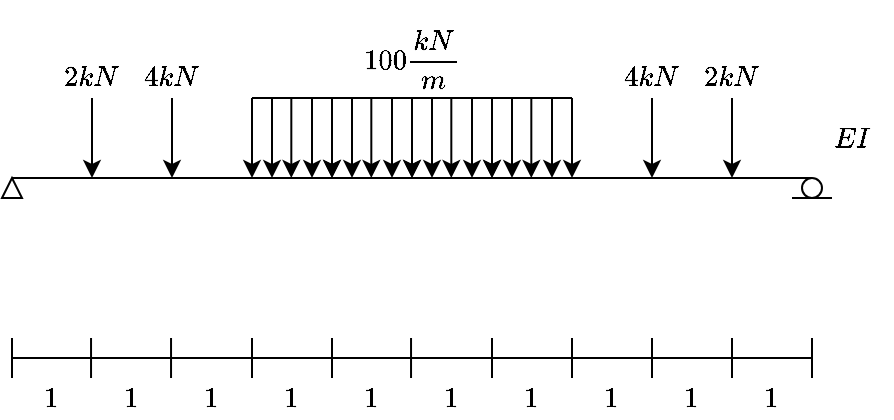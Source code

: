 <mxfile version="15.3.8" type="device"><diagram id="jEDSLcffXu1MZzK6JlqV" name="Page-1"><mxGraphModel dx="775" dy="445" grid="1" gridSize="10" guides="1" tooltips="1" connect="1" arrows="1" fold="1" page="1" pageScale="1" pageWidth="850" pageHeight="1100" math="1" shadow="0"><root><mxCell id="0"/><mxCell id="1" parent="0"/><mxCell id="LcRenuKW4aP5Zyg2SZDd-1" value="" style="endArrow=none;html=1;" parent="1" edge="1"><mxGeometry width="50" height="50" relative="1" as="geometry"><mxPoint x="200" y="360" as="sourcePoint"/><mxPoint x="600" y="360" as="targetPoint"/></mxGeometry></mxCell><mxCell id="LcRenuKW4aP5Zyg2SZDd-8" value="" style="group" parent="1" vertex="1" connectable="0"><mxGeometry x="440" y="320" width="40" height="40" as="geometry"/></mxCell><mxCell id="LcRenuKW4aP5Zyg2SZDd-9" value="" style="endArrow=none;html=1;" parent="LcRenuKW4aP5Zyg2SZDd-8" edge="1"><mxGeometry width="50" height="50" relative="1" as="geometry"><mxPoint x="40" as="sourcePoint"/><mxPoint as="targetPoint"/></mxGeometry></mxCell><mxCell id="LcRenuKW4aP5Zyg2SZDd-10" value="" style="endArrow=classic;html=1;" parent="LcRenuKW4aP5Zyg2SZDd-8" edge="1"><mxGeometry width="50" height="50" as="geometry"><mxPoint as="sourcePoint"/><mxPoint y="40" as="targetPoint"/></mxGeometry></mxCell><mxCell id="LcRenuKW4aP5Zyg2SZDd-11" value="" style="endArrow=classic;html=1;" parent="LcRenuKW4aP5Zyg2SZDd-8" edge="1"><mxGeometry width="50" height="50" as="geometry"><mxPoint x="10" as="sourcePoint"/><mxPoint x="10" y="40" as="targetPoint"/></mxGeometry></mxCell><mxCell id="LcRenuKW4aP5Zyg2SZDd-12" value="" style="endArrow=classic;html=1;" parent="LcRenuKW4aP5Zyg2SZDd-8" edge="1"><mxGeometry width="50" height="50" as="geometry"><mxPoint x="19.66" as="sourcePoint"/><mxPoint x="19.66" y="40" as="targetPoint"/></mxGeometry></mxCell><mxCell id="LcRenuKW4aP5Zyg2SZDd-13" value="" style="endArrow=classic;html=1;" parent="LcRenuKW4aP5Zyg2SZDd-8" edge="1"><mxGeometry width="50" height="50" as="geometry"><mxPoint x="30" as="sourcePoint"/><mxPoint x="30" y="40" as="targetPoint"/></mxGeometry></mxCell><mxCell id="LcRenuKW4aP5Zyg2SZDd-14" value="" style="endArrow=classic;html=1;" parent="LcRenuKW4aP5Zyg2SZDd-8" edge="1"><mxGeometry width="50" height="50" as="geometry"><mxPoint x="40" as="sourcePoint"/><mxPoint x="40" y="40" as="targetPoint"/></mxGeometry></mxCell><mxCell id="LcRenuKW4aP5Zyg2SZDd-15" value="$$100 \frac{ kN}{m}$$" style="text;html=1;strokeColor=none;fillColor=none;align=center;verticalAlign=middle;whiteSpace=wrap;rounded=0;" parent="1" vertex="1"><mxGeometry x="380" y="290" width="40" height="20" as="geometry"/></mxCell><mxCell id="LcRenuKW4aP5Zyg2SZDd-16" value="$$EI$$" style="text;html=1;strokeColor=none;fillColor=none;align=center;verticalAlign=middle;whiteSpace=wrap;rounded=0;" parent="1" vertex="1"><mxGeometry x="600" y="330" width="40" height="20" as="geometry"/></mxCell><mxCell id="LcRenuKW4aP5Zyg2SZDd-17" value="" style="group" parent="1" vertex="1" connectable="0"><mxGeometry x="200" y="440" width="400" height="40" as="geometry"/></mxCell><mxCell id="LcRenuKW4aP5Zyg2SZDd-18" value="" style="endArrow=none;html=1;" parent="LcRenuKW4aP5Zyg2SZDd-17" edge="1"><mxGeometry width="50" height="50" relative="1" as="geometry"><mxPoint y="10" as="sourcePoint"/><mxPoint x="400" y="10" as="targetPoint"/></mxGeometry></mxCell><mxCell id="LcRenuKW4aP5Zyg2SZDd-19" value="" style="endArrow=none;html=1;" parent="LcRenuKW4aP5Zyg2SZDd-17" edge="1"><mxGeometry width="50" height="50" relative="1" as="geometry"><mxPoint y="20" as="sourcePoint"/><mxPoint as="targetPoint"/></mxGeometry></mxCell><mxCell id="LcRenuKW4aP5Zyg2SZDd-20" value="" style="endArrow=none;html=1;" parent="LcRenuKW4aP5Zyg2SZDd-17" edge="1"><mxGeometry width="50" height="50" relative="1" as="geometry"><mxPoint x="39.52" y="20" as="sourcePoint"/><mxPoint x="39.52" as="targetPoint"/></mxGeometry></mxCell><mxCell id="LcRenuKW4aP5Zyg2SZDd-21" value="" style="endArrow=none;html=1;" parent="LcRenuKW4aP5Zyg2SZDd-17" edge="1"><mxGeometry width="50" height="50" relative="1" as="geometry"><mxPoint x="79.52" y="20" as="sourcePoint"/><mxPoint x="79.52" as="targetPoint"/></mxGeometry></mxCell><mxCell id="LcRenuKW4aP5Zyg2SZDd-22" value="" style="endArrow=none;html=1;" parent="LcRenuKW4aP5Zyg2SZDd-17" edge="1"><mxGeometry width="50" height="50" relative="1" as="geometry"><mxPoint x="120" y="20" as="sourcePoint"/><mxPoint x="120" as="targetPoint"/></mxGeometry></mxCell><mxCell id="LcRenuKW4aP5Zyg2SZDd-23" value="" style="endArrow=none;html=1;" parent="LcRenuKW4aP5Zyg2SZDd-17" edge="1"><mxGeometry width="50" height="50" relative="1" as="geometry"><mxPoint x="160" y="20" as="sourcePoint"/><mxPoint x="160" as="targetPoint"/></mxGeometry></mxCell><mxCell id="LcRenuKW4aP5Zyg2SZDd-24" value="" style="endArrow=none;html=1;" parent="LcRenuKW4aP5Zyg2SZDd-17" edge="1"><mxGeometry width="50" height="50" relative="1" as="geometry"><mxPoint x="199.52" y="20" as="sourcePoint"/><mxPoint x="199.52" as="targetPoint"/></mxGeometry></mxCell><mxCell id="LcRenuKW4aP5Zyg2SZDd-25" value="" style="endArrow=none;html=1;" parent="LcRenuKW4aP5Zyg2SZDd-17" edge="1"><mxGeometry width="50" height="50" relative="1" as="geometry"><mxPoint x="240" y="20" as="sourcePoint"/><mxPoint x="240" as="targetPoint"/></mxGeometry></mxCell><mxCell id="LcRenuKW4aP5Zyg2SZDd-26" value="" style="endArrow=none;html=1;" parent="LcRenuKW4aP5Zyg2SZDd-17" edge="1"><mxGeometry width="50" height="50" relative="1" as="geometry"><mxPoint x="280" y="20" as="sourcePoint"/><mxPoint x="280" as="targetPoint"/></mxGeometry></mxCell><mxCell id="LcRenuKW4aP5Zyg2SZDd-27" value="" style="endArrow=none;html=1;" parent="LcRenuKW4aP5Zyg2SZDd-17" edge="1"><mxGeometry width="50" height="50" relative="1" as="geometry"><mxPoint x="320" y="20" as="sourcePoint"/><mxPoint x="320" as="targetPoint"/></mxGeometry></mxCell><mxCell id="LcRenuKW4aP5Zyg2SZDd-28" value="" style="endArrow=none;html=1;" parent="LcRenuKW4aP5Zyg2SZDd-17" edge="1"><mxGeometry width="50" height="50" relative="1" as="geometry"><mxPoint x="360" y="20" as="sourcePoint"/><mxPoint x="360" as="targetPoint"/></mxGeometry></mxCell><mxCell id="LcRenuKW4aP5Zyg2SZDd-29" value="" style="endArrow=none;html=1;" parent="LcRenuKW4aP5Zyg2SZDd-17" edge="1"><mxGeometry width="50" height="50" relative="1" as="geometry"><mxPoint x="400" y="20" as="sourcePoint"/><mxPoint x="400" as="targetPoint"/></mxGeometry></mxCell><mxCell id="LcRenuKW4aP5Zyg2SZDd-30" value="$$1$$" style="text;html=1;strokeColor=none;fillColor=none;align=center;verticalAlign=middle;whiteSpace=wrap;rounded=0;" parent="LcRenuKW4aP5Zyg2SZDd-17" vertex="1"><mxGeometry y="20" width="40" height="20" as="geometry"/></mxCell><mxCell id="LcRenuKW4aP5Zyg2SZDd-31" value="$$1$$" style="text;html=1;strokeColor=none;fillColor=none;align=center;verticalAlign=middle;whiteSpace=wrap;rounded=0;" parent="LcRenuKW4aP5Zyg2SZDd-17" vertex="1"><mxGeometry x="40" y="20" width="40" height="20" as="geometry"/></mxCell><mxCell id="LcRenuKW4aP5Zyg2SZDd-32" value="$$1$$" style="text;html=1;strokeColor=none;fillColor=none;align=center;verticalAlign=middle;whiteSpace=wrap;rounded=0;" parent="LcRenuKW4aP5Zyg2SZDd-17" vertex="1"><mxGeometry x="80" y="20" width="40" height="20" as="geometry"/></mxCell><mxCell id="LcRenuKW4aP5Zyg2SZDd-33" value="$$1$$" style="text;html=1;strokeColor=none;fillColor=none;align=center;verticalAlign=middle;whiteSpace=wrap;rounded=0;" parent="LcRenuKW4aP5Zyg2SZDd-17" vertex="1"><mxGeometry x="120" y="20" width="40" height="20" as="geometry"/></mxCell><mxCell id="LcRenuKW4aP5Zyg2SZDd-34" value="$$1$$" style="text;html=1;strokeColor=none;fillColor=none;align=center;verticalAlign=middle;whiteSpace=wrap;rounded=0;" parent="LcRenuKW4aP5Zyg2SZDd-17" vertex="1"><mxGeometry x="160" y="20" width="40" height="20" as="geometry"/></mxCell><mxCell id="LcRenuKW4aP5Zyg2SZDd-35" value="$$1$$" style="text;html=1;strokeColor=none;fillColor=none;align=center;verticalAlign=middle;whiteSpace=wrap;rounded=0;" parent="LcRenuKW4aP5Zyg2SZDd-17" vertex="1"><mxGeometry x="200" y="20" width="40" height="20" as="geometry"/></mxCell><mxCell id="LcRenuKW4aP5Zyg2SZDd-36" value="$$1$$" style="text;html=1;strokeColor=none;fillColor=none;align=center;verticalAlign=middle;whiteSpace=wrap;rounded=0;" parent="LcRenuKW4aP5Zyg2SZDd-17" vertex="1"><mxGeometry x="240" y="20" width="40" height="20" as="geometry"/></mxCell><mxCell id="LcRenuKW4aP5Zyg2SZDd-37" value="$$1$$" style="text;html=1;strokeColor=none;fillColor=none;align=center;verticalAlign=middle;whiteSpace=wrap;rounded=0;" parent="LcRenuKW4aP5Zyg2SZDd-17" vertex="1"><mxGeometry x="280" y="20" width="40" height="20" as="geometry"/></mxCell><mxCell id="LcRenuKW4aP5Zyg2SZDd-38" value="$$1$$" style="text;html=1;strokeColor=none;fillColor=none;align=center;verticalAlign=middle;whiteSpace=wrap;rounded=0;" parent="LcRenuKW4aP5Zyg2SZDd-17" vertex="1"><mxGeometry x="320" y="20" width="40" height="20" as="geometry"/></mxCell><mxCell id="LcRenuKW4aP5Zyg2SZDd-39" value="$$1$$" style="text;html=1;strokeColor=none;fillColor=none;align=center;verticalAlign=middle;whiteSpace=wrap;rounded=0;" parent="LcRenuKW4aP5Zyg2SZDd-17" vertex="1"><mxGeometry x="360" y="20" width="40" height="20" as="geometry"/></mxCell><mxCell id="LcRenuKW4aP5Zyg2SZDd-40" value="" style="endArrow=classic;html=1;" parent="1" edge="1"><mxGeometry width="50" height="50" relative="1" as="geometry"><mxPoint x="240" y="320" as="sourcePoint"/><mxPoint x="240" y="360" as="targetPoint"/></mxGeometry></mxCell><mxCell id="LcRenuKW4aP5Zyg2SZDd-42" value="" style="endArrow=classic;html=1;" parent="1" edge="1"><mxGeometry width="50" height="50" relative="1" as="geometry"><mxPoint x="280" y="320" as="sourcePoint"/><mxPoint x="280" y="360" as="targetPoint"/></mxGeometry></mxCell><mxCell id="LcRenuKW4aP5Zyg2SZDd-45" value="" style="group" parent="1" vertex="1" connectable="0"><mxGeometry x="320" y="320" width="40" height="40" as="geometry"/></mxCell><mxCell id="LcRenuKW4aP5Zyg2SZDd-46" value="" style="endArrow=none;html=1;" parent="LcRenuKW4aP5Zyg2SZDd-45" edge="1"><mxGeometry width="50" height="50" relative="1" as="geometry"><mxPoint x="40" as="sourcePoint"/><mxPoint as="targetPoint"/></mxGeometry></mxCell><mxCell id="LcRenuKW4aP5Zyg2SZDd-47" value="" style="endArrow=classic;html=1;" parent="LcRenuKW4aP5Zyg2SZDd-45" edge="1"><mxGeometry width="50" height="50" as="geometry"><mxPoint as="sourcePoint"/><mxPoint y="40" as="targetPoint"/></mxGeometry></mxCell><mxCell id="LcRenuKW4aP5Zyg2SZDd-48" value="" style="endArrow=classic;html=1;" parent="LcRenuKW4aP5Zyg2SZDd-45" edge="1"><mxGeometry width="50" height="50" as="geometry"><mxPoint x="10" as="sourcePoint"/><mxPoint x="10" y="40" as="targetPoint"/></mxGeometry></mxCell><mxCell id="LcRenuKW4aP5Zyg2SZDd-49" value="" style="endArrow=classic;html=1;" parent="LcRenuKW4aP5Zyg2SZDd-45" edge="1"><mxGeometry width="50" height="50" as="geometry"><mxPoint x="19.66" as="sourcePoint"/><mxPoint x="19.66" y="40" as="targetPoint"/></mxGeometry></mxCell><mxCell id="LcRenuKW4aP5Zyg2SZDd-50" value="" style="endArrow=classic;html=1;" parent="LcRenuKW4aP5Zyg2SZDd-45" edge="1"><mxGeometry width="50" height="50" as="geometry"><mxPoint x="30" as="sourcePoint"/><mxPoint x="30" y="40" as="targetPoint"/></mxGeometry></mxCell><mxCell id="LcRenuKW4aP5Zyg2SZDd-51" value="" style="endArrow=classic;html=1;" parent="LcRenuKW4aP5Zyg2SZDd-45" edge="1"><mxGeometry width="50" height="50" as="geometry"><mxPoint x="40" as="sourcePoint"/><mxPoint x="40" y="40" as="targetPoint"/></mxGeometry></mxCell><mxCell id="LcRenuKW4aP5Zyg2SZDd-58" value="&lt;div&gt;$$4 kN$$&lt;/div&gt;" style="text;html=1;strokeColor=none;fillColor=none;align=center;verticalAlign=middle;whiteSpace=wrap;rounded=0;" parent="1" vertex="1"><mxGeometry x="260" y="300" width="40" height="20" as="geometry"/></mxCell><mxCell id="LcRenuKW4aP5Zyg2SZDd-63" value="&lt;div&gt;$$2 kN$$&lt;/div&gt;" style="text;html=1;strokeColor=none;fillColor=none;align=center;verticalAlign=middle;whiteSpace=wrap;rounded=0;" parent="1" vertex="1"><mxGeometry x="220" y="300" width="40" height="20" as="geometry"/></mxCell><mxCell id="LcRenuKW4aP5Zyg2SZDd-64" value="" style="group" parent="1" vertex="1" connectable="0"><mxGeometry x="360" y="320" width="40" height="40" as="geometry"/></mxCell><mxCell id="LcRenuKW4aP5Zyg2SZDd-65" value="" style="endArrow=none;html=1;" parent="LcRenuKW4aP5Zyg2SZDd-64" edge="1"><mxGeometry width="50" height="50" relative="1" as="geometry"><mxPoint x="40" as="sourcePoint"/><mxPoint as="targetPoint"/></mxGeometry></mxCell><mxCell id="LcRenuKW4aP5Zyg2SZDd-66" value="" style="endArrow=classic;html=1;" parent="LcRenuKW4aP5Zyg2SZDd-64" edge="1"><mxGeometry width="50" height="50" as="geometry"><mxPoint as="sourcePoint"/><mxPoint y="40" as="targetPoint"/></mxGeometry></mxCell><mxCell id="LcRenuKW4aP5Zyg2SZDd-67" value="" style="endArrow=classic;html=1;" parent="LcRenuKW4aP5Zyg2SZDd-64" edge="1"><mxGeometry width="50" height="50" as="geometry"><mxPoint x="10" as="sourcePoint"/><mxPoint x="10" y="40" as="targetPoint"/></mxGeometry></mxCell><mxCell id="LcRenuKW4aP5Zyg2SZDd-68" value="" style="endArrow=classic;html=1;" parent="LcRenuKW4aP5Zyg2SZDd-64" edge="1"><mxGeometry width="50" height="50" as="geometry"><mxPoint x="19.66" as="sourcePoint"/><mxPoint x="19.66" y="40" as="targetPoint"/></mxGeometry></mxCell><mxCell id="LcRenuKW4aP5Zyg2SZDd-69" value="" style="endArrow=classic;html=1;" parent="LcRenuKW4aP5Zyg2SZDd-64" edge="1"><mxGeometry width="50" height="50" as="geometry"><mxPoint x="30" as="sourcePoint"/><mxPoint x="30" y="40" as="targetPoint"/></mxGeometry></mxCell><mxCell id="LcRenuKW4aP5Zyg2SZDd-70" value="" style="endArrow=classic;html=1;" parent="LcRenuKW4aP5Zyg2SZDd-64" edge="1"><mxGeometry width="50" height="50" as="geometry"><mxPoint x="40" as="sourcePoint"/><mxPoint x="40" y="40" as="targetPoint"/></mxGeometry></mxCell><mxCell id="LcRenuKW4aP5Zyg2SZDd-71" value="" style="group" parent="1" vertex="1" connectable="0"><mxGeometry x="400" y="320" width="40" height="40" as="geometry"/></mxCell><mxCell id="LcRenuKW4aP5Zyg2SZDd-72" value="" style="endArrow=none;html=1;" parent="LcRenuKW4aP5Zyg2SZDd-71" edge="1"><mxGeometry width="50" height="50" relative="1" as="geometry"><mxPoint x="40" as="sourcePoint"/><mxPoint as="targetPoint"/></mxGeometry></mxCell><mxCell id="LcRenuKW4aP5Zyg2SZDd-73" value="" style="endArrow=classic;html=1;" parent="LcRenuKW4aP5Zyg2SZDd-71" edge="1"><mxGeometry width="50" height="50" as="geometry"><mxPoint as="sourcePoint"/><mxPoint y="40" as="targetPoint"/></mxGeometry></mxCell><mxCell id="LcRenuKW4aP5Zyg2SZDd-74" value="" style="endArrow=classic;html=1;" parent="LcRenuKW4aP5Zyg2SZDd-71" edge="1"><mxGeometry width="50" height="50" as="geometry"><mxPoint x="10" as="sourcePoint"/><mxPoint x="10" y="40" as="targetPoint"/></mxGeometry></mxCell><mxCell id="LcRenuKW4aP5Zyg2SZDd-75" value="" style="endArrow=classic;html=1;" parent="LcRenuKW4aP5Zyg2SZDd-71" edge="1"><mxGeometry width="50" height="50" as="geometry"><mxPoint x="19.66" as="sourcePoint"/><mxPoint x="19.66" y="40" as="targetPoint"/></mxGeometry></mxCell><mxCell id="LcRenuKW4aP5Zyg2SZDd-76" value="" style="endArrow=classic;html=1;" parent="LcRenuKW4aP5Zyg2SZDd-71" edge="1"><mxGeometry width="50" height="50" as="geometry"><mxPoint x="30" as="sourcePoint"/><mxPoint x="30" y="40" as="targetPoint"/></mxGeometry></mxCell><mxCell id="LcRenuKW4aP5Zyg2SZDd-77" value="" style="endArrow=classic;html=1;" parent="LcRenuKW4aP5Zyg2SZDd-71" edge="1"><mxGeometry width="50" height="50" as="geometry"><mxPoint x="40" as="sourcePoint"/><mxPoint x="40" y="40" as="targetPoint"/></mxGeometry></mxCell><mxCell id="LcRenuKW4aP5Zyg2SZDd-83" value="" style="endArrow=classic;html=1;" parent="1" edge="1"><mxGeometry width="50" height="50" relative="1" as="geometry"><mxPoint x="520" y="320" as="sourcePoint"/><mxPoint x="520" y="360" as="targetPoint"/></mxGeometry></mxCell><mxCell id="LcRenuKW4aP5Zyg2SZDd-84" value="" style="endArrow=classic;html=1;" parent="1" edge="1"><mxGeometry width="50" height="50" relative="1" as="geometry"><mxPoint x="560" y="320" as="sourcePoint"/><mxPoint x="560" y="360" as="targetPoint"/></mxGeometry></mxCell><mxCell id="LcRenuKW4aP5Zyg2SZDd-85" value="&lt;div&gt;$$4 kN$$&lt;/div&gt;" style="text;html=1;strokeColor=none;fillColor=none;align=center;verticalAlign=middle;whiteSpace=wrap;rounded=0;" parent="1" vertex="1"><mxGeometry x="500" y="300" width="40" height="20" as="geometry"/></mxCell><mxCell id="LcRenuKW4aP5Zyg2SZDd-86" value="&lt;div&gt;$$2 kN$$&lt;/div&gt;" style="text;html=1;strokeColor=none;fillColor=none;align=center;verticalAlign=middle;whiteSpace=wrap;rounded=0;" parent="1" vertex="1"><mxGeometry x="540" y="300" width="40" height="20" as="geometry"/></mxCell><mxCell id="vOuO8Nx2A5vxZs1LDxOJ-1" value="" style="triangle;whiteSpace=wrap;html=1;rotation=-90;" vertex="1" parent="1"><mxGeometry x="195" y="360" width="10" height="10" as="geometry"/></mxCell><mxCell id="vOuO8Nx2A5vxZs1LDxOJ-2" value="" style="group" vertex="1" connectable="0" parent="1"><mxGeometry x="590" y="360" width="20" height="10" as="geometry"/></mxCell><mxCell id="vOuO8Nx2A5vxZs1LDxOJ-3" value="" style="ellipse;whiteSpace=wrap;html=1;aspect=fixed;" vertex="1" parent="vOuO8Nx2A5vxZs1LDxOJ-2"><mxGeometry x="5" width="10" height="10" as="geometry"/></mxCell><mxCell id="vOuO8Nx2A5vxZs1LDxOJ-4" value="" style="endArrow=none;html=1;" edge="1" parent="vOuO8Nx2A5vxZs1LDxOJ-2"><mxGeometry width="50" height="50" relative="1" as="geometry"><mxPoint y="10" as="sourcePoint"/><mxPoint x="20" y="10" as="targetPoint"/></mxGeometry></mxCell></root></mxGraphModel></diagram></mxfile>